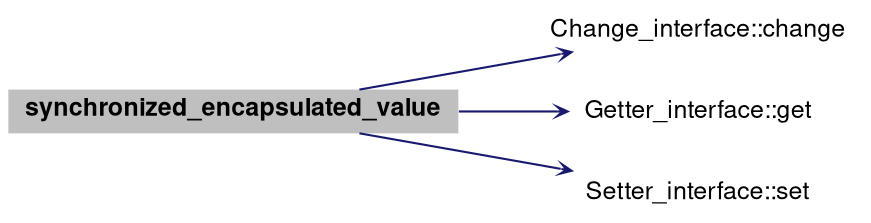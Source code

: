 digraph "synchronized_encapsulated_value"
{
 // LATEX_PDF_SIZE
  bgcolor="transparent";
  edge [fontname="Helvetica,Arial,sans-serif",fontsize=15,labelfontsize=15 arrowhead=open arrowtail=open arrowsize=0.5];
  node [fontname="Helvetica,Arial,sans-serif",fontsize=15,fontsize=12 shape=plaintext];
  rankdir="LR";
  Node1 [label=<<b>synchronized_encapsulated_value</b>>,height=0.2,width=0.4,color="black", fillcolor="grey75", style="filled", fontcolor="black",tooltip=" "];
  Node1 -> Node2 [color="midnightblue",style="solid"];
  Node2 [label="Change_interface::change",height=0.2,width=0.4,color="black",URL="$structChange__interface.html#a71adc7f53712cb951427c71f7a3f25fe",tooltip=" "];
  Node1 -> Node3 [color="midnightblue",style="solid"];
  Node3 [label="Getter_interface::get",height=0.2,width=0.4,color="black",URL="$structGetter__interface.html#a7f0e42eb2b4dfbd8b4d4e05e63c99bed",tooltip=" "];
  Node1 -> Node4 [color="midnightblue",style="solid"];
  Node4 [label="Setter_interface::set",height=0.2,width=0.4,color="black",URL="$structSetter__interface.html#af56ff578654b5d2fec5e3626da71673c",tooltip=" "];
}
